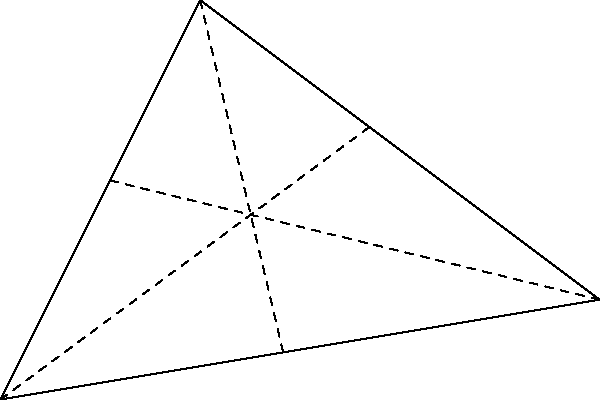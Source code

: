size(300);

pair A = (0,0);
pair B = (2,4);
pair C = (6,1);


real dist(pair a, pair b) {
    return sqrt( (a.x - b.x)**2 + (a.y - b.y)**2 );
}

real slope(pair a, pair b) {
    return (b.y - a.y) / (b.x - a.x);
}

/********
 * Returns the pair corresponding to the intersection of the two given lines
 ****/
pair findIntercept( real line1Slope, real line2Slope, pair line1Pt, pair line2Pt) {
    real X = (line1Slope * line1Pt.x - line2Slope * line2Pt.x - line1Pt.y + line2Pt.y) / (line1Slope - line2Slope);
    real Y = line1Slope * ( X - line1Pt.x ) + line1Pt.y ;
    return (X, Y);
}

pair constructAlt( pair angle_point, pair rise_end, pair base_end) {
    real baseSlope = slope(angle_point, base_end);
    if (baseSlope != 0) {
        real altSlope = (-1) / baseSlope;
        return findIntercept(baseSlope, altSlope, base_end, rise_end);
    } 
    else {
        return (rise_end.x, base_end.y);
    }

}

real getAngle( pair angle, pair rise, pair base ) {
    pair altRiseToBase = constructAlt( angle, rise, base);
    return atan( dist( rise, altRiseToBase) / dist( angle, altRiseToBase));
}

pair constructBisectorEndpoint( pair anglePt, pair risePt, pair basePt) {
    real halfAngle = (1/2) * getAngle(anglePt, risePt, basePt);
    real offset = getAngle(anglePt, basePt, (anglePt.x - 1,anglePt.y));
    real halfAngleWithOffset;
    if (halfAngle - offset < 0 && offset < 1) { // the condition for offset < 1 seems weird, but right now that's what works
        halfAngleWithOffset = -offset + halfAngle;
    }
    else {
        halfAngleWithOffset = offset + halfAngle; 
    }
    real halfAngleSlope = tan(halfAngleWithOffset);
    return findIntercept( halfAngleSlope, slope(basePt, risePt), anglePt, basePt);
}


draw( A -- B -- C -- cycle);
draw( A -- constructBisectorEndpoint(A, B, C), dashed);
draw( B -- constructBisectorEndpoint(B, C, A), dashed);
draw( C -- constructBisectorEndpoint(C, A, B), dashed);



